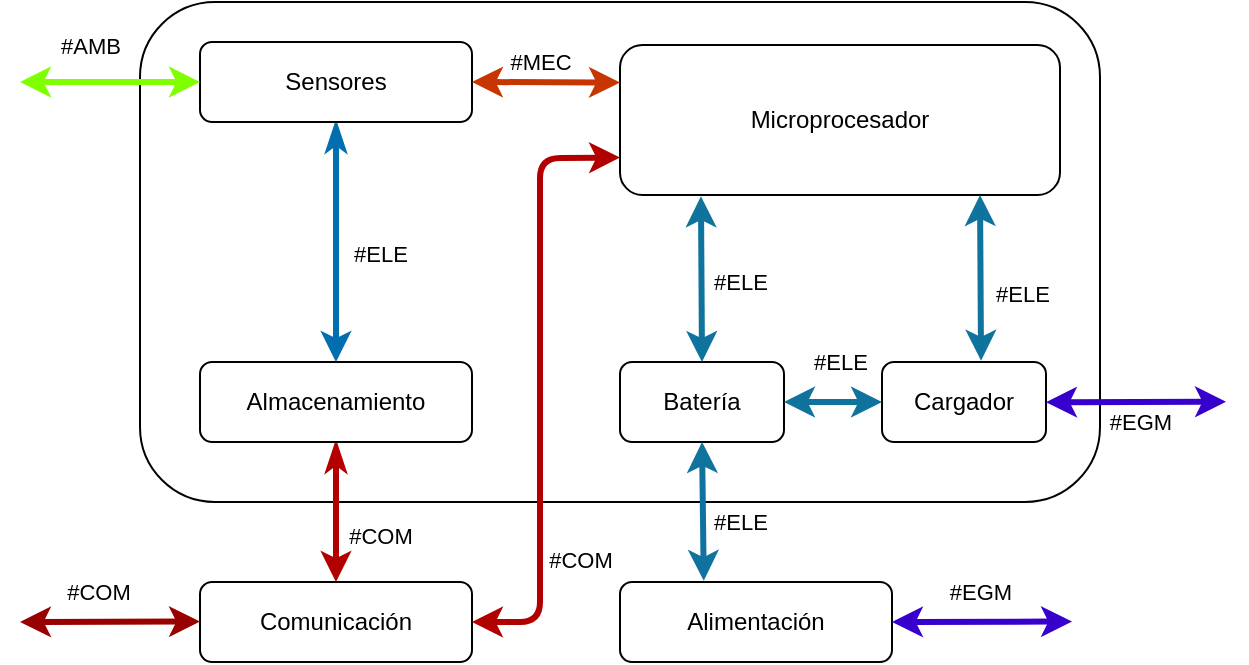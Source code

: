 <mxfile version="14.6.6" type="device"><diagram id="b6pocJY9CHgBc72WGK0m" name="Page-1"><mxGraphModel dx="981" dy="486" grid="1" gridSize="10" guides="1" tooltips="1" connect="1" arrows="1" fold="1" page="1" pageScale="1" pageWidth="827" pageHeight="1169" math="0" shadow="0"><root><mxCell id="0"/><mxCell id="1" parent="0"/><mxCell id="VLvqE0nvj4jKx-WeodR5-1" value="" style="rounded=1;whiteSpace=wrap;html=1;fillColor=none;" vertex="1" parent="1"><mxGeometry x="540" y="290" width="480" height="250" as="geometry"/></mxCell><mxCell id="VLvqE0nvj4jKx-WeodR5-4" value="Microprocesador" style="rounded=1;whiteSpace=wrap;html=1;" vertex="1" parent="1"><mxGeometry x="780" y="311.5" width="220" height="75" as="geometry"/></mxCell><mxCell id="VLvqE0nvj4jKx-WeodR5-31" value="" style="edgeStyle=orthogonalEdgeStyle;rounded=0;orthogonalLoop=1;jettySize=auto;html=1;startArrow=classicThin;startFill=1;strokeWidth=3;fillColor=#e51400;strokeColor=#B20000;" edge="1" parent="1" source="VLvqE0nvj4jKx-WeodR5-6" target="VLvqE0nvj4jKx-WeodR5-8"><mxGeometry relative="1" as="geometry"/></mxCell><mxCell id="VLvqE0nvj4jKx-WeodR5-44" value="#COM" style="edgeLabel;html=1;align=center;verticalAlign=middle;resizable=0;points=[];labelBackgroundColor=none;" vertex="1" connectable="0" parent="VLvqE0nvj4jKx-WeodR5-31"><mxGeometry x="0.327" y="2" relative="1" as="geometry"><mxPoint x="20" as="offset"/></mxGeometry></mxCell><mxCell id="VLvqE0nvj4jKx-WeodR5-6" value="Almacenamiento" style="rounded=1;whiteSpace=wrap;html=1;" vertex="1" parent="1"><mxGeometry x="570" y="470" width="136" height="40" as="geometry"/></mxCell><mxCell id="VLvqE0nvj4jKx-WeodR5-8" value="Comunicación" style="rounded=1;whiteSpace=wrap;html=1;" vertex="1" parent="1"><mxGeometry x="570" y="580" width="136" height="40" as="geometry"/></mxCell><mxCell id="VLvqE0nvj4jKx-WeodR5-30" value="" style="edgeStyle=orthogonalEdgeStyle;rounded=0;orthogonalLoop=1;jettySize=auto;html=1;startArrow=classicThin;startFill=1;strokeWidth=3;fillColor=#1ba1e2;strokeColor=#006EAF;" edge="1" parent="1" source="VLvqE0nvj4jKx-WeodR5-9" target="VLvqE0nvj4jKx-WeodR5-6"><mxGeometry relative="1" as="geometry"/></mxCell><mxCell id="VLvqE0nvj4jKx-WeodR5-47" value="#ELE" style="edgeLabel;html=1;align=center;verticalAlign=middle;resizable=0;points=[];labelBackgroundColor=none;" vertex="1" connectable="0" parent="VLvqE0nvj4jKx-WeodR5-30"><mxGeometry x="-0.341" y="2" relative="1" as="geometry"><mxPoint x="20" y="26" as="offset"/></mxGeometry></mxCell><mxCell id="VLvqE0nvj4jKx-WeodR5-9" value="Sensores" style="rounded=1;whiteSpace=wrap;html=1;" vertex="1" parent="1"><mxGeometry x="570" y="310" width="136" height="40" as="geometry"/></mxCell><mxCell id="VLvqE0nvj4jKx-WeodR5-10" value="Batería" style="rounded=1;whiteSpace=wrap;html=1;" vertex="1" parent="1"><mxGeometry x="780" y="470" width="82" height="40" as="geometry"/></mxCell><mxCell id="VLvqE0nvj4jKx-WeodR5-11" value="Alimentación" style="rounded=1;whiteSpace=wrap;html=1;" vertex="1" parent="1"><mxGeometry x="780" y="580" width="136" height="40" as="geometry"/></mxCell><mxCell id="VLvqE0nvj4jKx-WeodR5-21" value="" style="endArrow=classic;startArrow=classic;html=1;strokeWidth=3;fillColor=#b1ddf0;exitX=0.5;exitY=0;exitDx=0;exitDy=0;strokeColor=#10739e;entryX=0.184;entryY=1.009;entryDx=0;entryDy=0;entryPerimeter=0;" edge="1" parent="1" source="VLvqE0nvj4jKx-WeodR5-10" target="VLvqE0nvj4jKx-WeodR5-4"><mxGeometry width="50" height="50" relative="1" as="geometry"><mxPoint x="839.5" y="470" as="sourcePoint"/><mxPoint x="815" y="389" as="targetPoint"/></mxGeometry></mxCell><mxCell id="VLvqE0nvj4jKx-WeodR5-48" value="#ELE" style="edgeLabel;html=1;align=center;verticalAlign=middle;resizable=0;points=[];labelBackgroundColor=none;" vertex="1" connectable="0" parent="VLvqE0nvj4jKx-WeodR5-21"><mxGeometry x="-0.176" y="-1" relative="1" as="geometry"><mxPoint x="18" y="-6" as="offset"/></mxGeometry></mxCell><mxCell id="VLvqE0nvj4jKx-WeodR5-23" value="" style="endArrow=classic;startArrow=classic;html=1;strokeWidth=3;fillColor=#fa6800;exitX=1;exitY=0.5;exitDx=0;exitDy=0;entryX=0;entryY=0.25;entryDx=0;entryDy=0;strokeColor=#C73500;" edge="1" parent="1" source="VLvqE0nvj4jKx-WeodR5-9" target="VLvqE0nvj4jKx-WeodR5-4"><mxGeometry width="50" height="50" relative="1" as="geometry"><mxPoint x="720" y="380" as="sourcePoint"/><mxPoint x="770" y="330" as="targetPoint"/></mxGeometry></mxCell><mxCell id="VLvqE0nvj4jKx-WeodR5-46" value="#MEC" style="edgeLabel;html=1;align=center;verticalAlign=middle;resizable=0;points=[];labelBackgroundColor=none;" vertex="1" connectable="0" parent="VLvqE0nvj4jKx-WeodR5-23"><mxGeometry x="0.541" y="-1" relative="1" as="geometry"><mxPoint x="-23" y="-11" as="offset"/></mxGeometry></mxCell><mxCell id="VLvqE0nvj4jKx-WeodR5-24" value="" style="endArrow=classic;startArrow=classic;html=1;strokeWidth=3;fillColor=#b1ddf0;entryX=0.5;entryY=1;entryDx=0;entryDy=0;exitX=0.308;exitY=-0.015;exitDx=0;exitDy=0;strokeColor=#10739e;exitPerimeter=0;" edge="1" parent="1"><mxGeometry width="50" height="50" relative="1" as="geometry"><mxPoint x="821.888" y="579.4" as="sourcePoint"/><mxPoint x="821" y="510.0" as="targetPoint"/></mxGeometry></mxCell><mxCell id="VLvqE0nvj4jKx-WeodR5-49" value="#ELE" style="edgeLabel;html=1;align=center;verticalAlign=middle;resizable=0;points=[];labelBackgroundColor=none;" vertex="1" connectable="0" parent="VLvqE0nvj4jKx-WeodR5-24"><mxGeometry x="-0.601" relative="1" as="geometry"><mxPoint x="18" y="-16" as="offset"/></mxGeometry></mxCell><mxCell id="VLvqE0nvj4jKx-WeodR5-32" value="" style="endArrow=classic;startArrow=classic;html=1;strokeWidth=3;fillColor=#e51400;exitX=1;exitY=0.5;exitDx=0;exitDy=0;entryX=0;entryY=0.75;entryDx=0;entryDy=0;strokeColor=#B20000;" edge="1" parent="1" source="VLvqE0nvj4jKx-WeodR5-8" target="VLvqE0nvj4jKx-WeodR5-4"><mxGeometry width="50" height="50" relative="1" as="geometry"><mxPoint x="720" y="600" as="sourcePoint"/><mxPoint x="770" y="550" as="targetPoint"/><Array as="points"><mxPoint x="740" y="600"/><mxPoint x="740" y="368"/></Array></mxGeometry></mxCell><mxCell id="VLvqE0nvj4jKx-WeodR5-45" value="#COM" style="edgeLabel;html=1;align=center;verticalAlign=middle;resizable=0;points=[];labelBackgroundColor=none;" vertex="1" connectable="0" parent="VLvqE0nvj4jKx-WeodR5-32"><mxGeometry x="-0.571" y="-4" relative="1" as="geometry"><mxPoint x="16" as="offset"/></mxGeometry></mxCell><mxCell id="VLvqE0nvj4jKx-WeodR5-33" value="" style="endArrow=classic;startArrow=classic;html=1;strokeWidth=3;fillColor=#d5e8d4;entryX=0;entryY=0.5;entryDx=0;entryDy=0;gradientColor=#97d077;strokeColor=#80FF00;" edge="1" parent="1" target="VLvqE0nvj4jKx-WeodR5-9"><mxGeometry width="50" height="50" relative="1" as="geometry"><mxPoint x="480" y="330" as="sourcePoint"/><mxPoint x="510" y="310" as="targetPoint"/></mxGeometry></mxCell><mxCell id="VLvqE0nvj4jKx-WeodR5-42" value="#AMB" style="edgeLabel;html=1;align=center;verticalAlign=middle;resizable=0;points=[];labelBackgroundColor=none;" vertex="1" connectable="0" parent="VLvqE0nvj4jKx-WeodR5-33"><mxGeometry x="-0.235" y="1" relative="1" as="geometry"><mxPoint y="-17" as="offset"/></mxGeometry></mxCell><mxCell id="VLvqE0nvj4jKx-WeodR5-35" value="" style="endArrow=classic;startArrow=classic;html=1;strokeWidth=3;fillColor=none;entryX=0;entryY=0.5;entryDx=0;entryDy=0;strokeColor=#990000;" edge="1" parent="1"><mxGeometry width="50" height="50" relative="1" as="geometry"><mxPoint x="480" y="600" as="sourcePoint"/><mxPoint x="570" y="599.76" as="targetPoint"/></mxGeometry></mxCell><mxCell id="VLvqE0nvj4jKx-WeodR5-43" value="#COM" style="edgeLabel;html=1;align=center;verticalAlign=middle;resizable=0;points=[];labelBackgroundColor=none;" vertex="1" connectable="0" parent="VLvqE0nvj4jKx-WeodR5-35"><mxGeometry x="-0.146" y="2" relative="1" as="geometry"><mxPoint y="-13" as="offset"/></mxGeometry></mxCell><mxCell id="VLvqE0nvj4jKx-WeodR5-36" value="" style="endArrow=classic;startArrow=classic;html=1;strokeWidth=3;fillColor=#6a00ff;entryX=0;entryY=0.5;entryDx=0;entryDy=0;strokeColor=#3700CC;" edge="1" parent="1"><mxGeometry width="50" height="50" relative="1" as="geometry"><mxPoint x="916" y="600" as="sourcePoint"/><mxPoint x="1006" y="599.76" as="targetPoint"/></mxGeometry></mxCell><mxCell id="VLvqE0nvj4jKx-WeodR5-52" value="#EGM" style="edgeLabel;html=1;align=center;verticalAlign=middle;resizable=0;points=[];labelBackgroundColor=none;" vertex="1" connectable="0" parent="VLvqE0nvj4jKx-WeodR5-36"><mxGeometry x="0.337" y="1" relative="1" as="geometry"><mxPoint x="-16" y="-14" as="offset"/></mxGeometry></mxCell><mxCell id="VLvqE0nvj4jKx-WeodR5-38" value="Cargador" style="rounded=1;whiteSpace=wrap;html=1;" vertex="1" parent="1"><mxGeometry x="911" y="470" width="82" height="40" as="geometry"/></mxCell><mxCell id="VLvqE0nvj4jKx-WeodR5-39" value="" style="endArrow=classic;startArrow=classic;html=1;strokeWidth=3;fillColor=#b1ddf0;entryX=0;entryY=0.5;entryDx=0;entryDy=0;exitX=1;exitY=0.5;exitDx=0;exitDy=0;strokeColor=#10739e;" edge="1" parent="1" source="VLvqE0nvj4jKx-WeodR5-10" target="VLvqE0nvj4jKx-WeodR5-38"><mxGeometry width="50" height="50" relative="1" as="geometry"><mxPoint x="831.888" y="589.4" as="sourcePoint"/><mxPoint x="831" y="520.0" as="targetPoint"/></mxGeometry></mxCell><mxCell id="VLvqE0nvj4jKx-WeodR5-50" value="#ELE" style="edgeLabel;html=1;align=center;verticalAlign=middle;resizable=0;points=[];labelBackgroundColor=none;" vertex="1" connectable="0" parent="VLvqE0nvj4jKx-WeodR5-39"><mxGeometry x="0.697" y="2" relative="1" as="geometry"><mxPoint x="-14" y="-18" as="offset"/></mxGeometry></mxCell><mxCell id="VLvqE0nvj4jKx-WeodR5-40" value="" style="endArrow=classic;startArrow=classic;html=1;strokeWidth=3;fillColor=#6a00ff;entryX=0;entryY=0.5;entryDx=0;entryDy=0;strokeColor=#3700CC;" edge="1" parent="1"><mxGeometry width="50" height="50" relative="1" as="geometry"><mxPoint x="993" y="490.1" as="sourcePoint"/><mxPoint x="1083" y="489.86" as="targetPoint"/></mxGeometry></mxCell><mxCell id="VLvqE0nvj4jKx-WeodR5-53" value="#EGM" style="edgeLabel;html=1;align=center;verticalAlign=middle;resizable=0;points=[];labelBackgroundColor=none;" vertex="1" connectable="0" parent="VLvqE0nvj4jKx-WeodR5-40"><mxGeometry x="0.492" relative="1" as="geometry"><mxPoint x="-20" y="10" as="offset"/></mxGeometry></mxCell><mxCell id="VLvqE0nvj4jKx-WeodR5-41" value="" style="endArrow=classic;startArrow=classic;html=1;strokeWidth=3;fillColor=#b1ddf0;exitX=0.5;exitY=0;exitDx=0;exitDy=0;strokeColor=#10739e;entryX=0.184;entryY=1.009;entryDx=0;entryDy=0;entryPerimeter=0;" edge="1" parent="1"><mxGeometry width="50" height="50" relative="1" as="geometry"><mxPoint x="960.52" y="469.33" as="sourcePoint"/><mxPoint x="960" y="386.505" as="targetPoint"/></mxGeometry></mxCell><mxCell id="VLvqE0nvj4jKx-WeodR5-51" value="#ELE" style="edgeLabel;html=1;align=center;verticalAlign=middle;resizable=0;points=[];labelBackgroundColor=none;" vertex="1" connectable="0" parent="VLvqE0nvj4jKx-WeodR5-41"><mxGeometry x="-0.192" y="-2" relative="1" as="geometry"><mxPoint x="18" as="offset"/></mxGeometry></mxCell></root></mxGraphModel></diagram></mxfile>